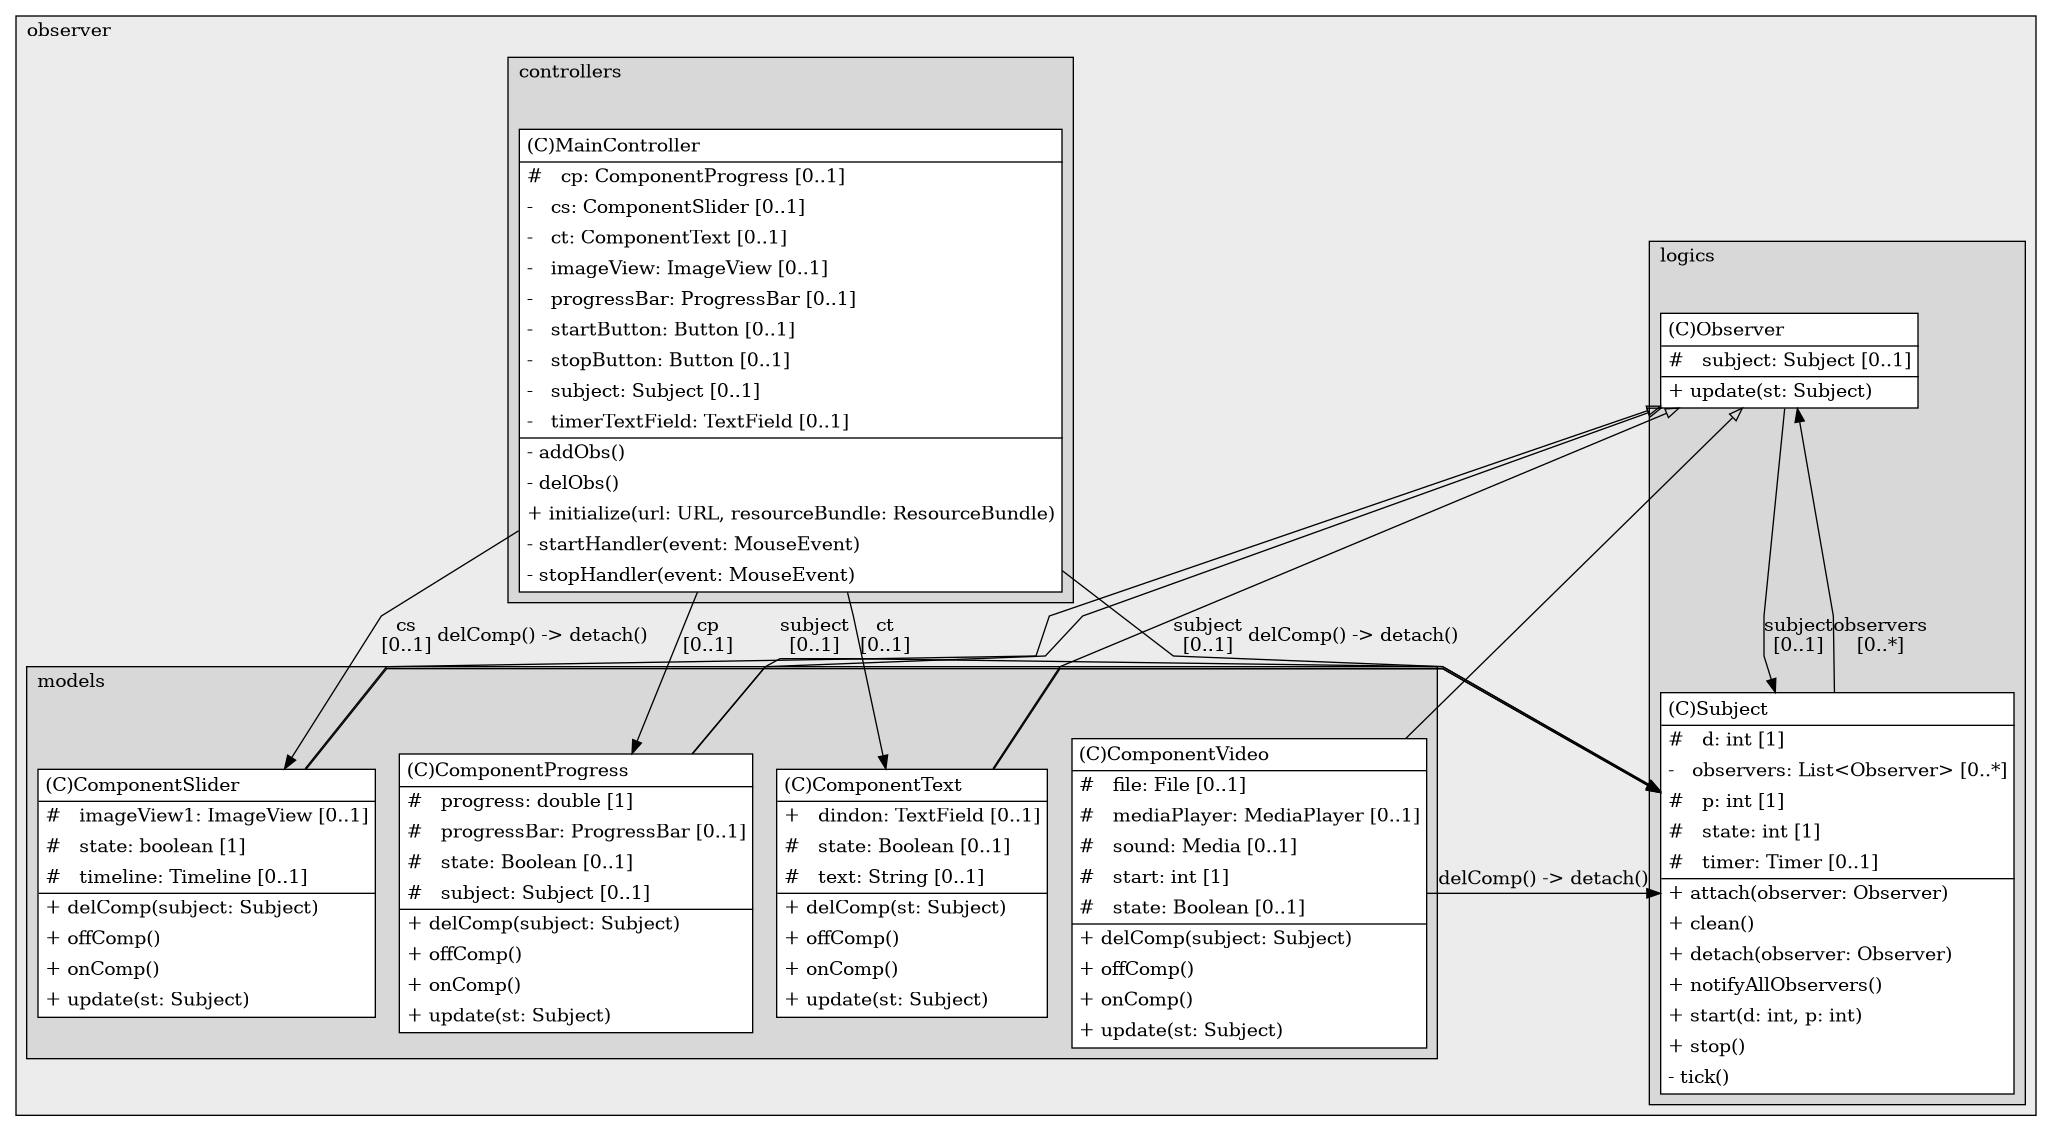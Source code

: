 @startuml

/' diagram meta data start
config=StructureConfiguration;
{
  "projectClassification": {
    "searchMode": "OpenProject", // OpenProject, AllProjects
    "includedProjects": "",
    "pathEndKeywords": "*.impl",
    "isClientPath": "",
    "isClientName": "",
    "isTestPath": "",
    "isTestName": "",
    "isMappingPath": "",
    "isMappingName": "",
    "isDataAccessPath": "",
    "isDataAccessName": "",
    "isDataStructurePath": "",
    "isDataStructureName": "",
    "isInterfaceStructuresPath": "",
    "isInterfaceStructuresName": "",
    "isEntryPointPath": "",
    "isEntryPointName": "",
    "treatFinalFieldsAsMandatory": false
  },
  "graphRestriction": {
    "classPackageExcludeFilter": "",
    "classPackageIncludeFilter": "",
    "classNameExcludeFilter": "",
    "classNameIncludeFilter": "",
    "methodNameExcludeFilter": "",
    "methodNameIncludeFilter": "",
    "removeByInheritance": "", // inheritance/annotation based filtering is done in a second step
    "removeByAnnotation": "",
    "removeByClassPackage": "", // cleanup the graph after inheritance/annotation based filtering is done
    "removeByClassName": "",
    "cutMappings": false,
    "cutEnum": true,
    "cutTests": true,
    "cutClient": true,
    "cutDataAccess": false,
    "cutInterfaceStructures": false,
    "cutDataStructures": false,
    "cutGetterAndSetter": true,
    "cutConstructors": true
  },
  "graphTraversal": {
    "forwardDepth": 6,
    "backwardDepth": 6,
    "classPackageExcludeFilter": "",
    "classPackageIncludeFilter": "",
    "classNameExcludeFilter": "",
    "classNameIncludeFilter": "",
    "methodNameExcludeFilter": "",
    "methodNameIncludeFilter": "",
    "hideMappings": false,
    "hideDataStructures": false,
    "hidePrivateMethods": true,
    "hideInterfaceCalls": true, // indirection: implementation -> interface (is hidden) -> implementation
    "onlyShowApplicationEntryPoints": false, // root node is included
    "useMethodCallsForStructureDiagram": "ForwardOnly" // ForwardOnly, BothDirections, No
  },
  "details": {
    "aggregation": "GroupByClass", // ByClass, GroupByClass, None
    "showClassGenericTypes": true,
    "showMethods": true,
    "showMethodParameterNames": true,
    "showMethodParameterTypes": true,
    "showMethodReturnType": true,
    "showPackageLevels": 2,
    "showDetailedClassStructure": true
  },
  "rootClass": "programmingtechnology.observer.controllers.MainController",
  "extensionCallbackMethod": "" // qualified.class.name#methodName - signature: public static String method(String)
}
diagram meta data end '/



digraph g {
    rankdir="TB"
    splines=polyline
    

'nodes 
subgraph cluster_348607190 { 
   	label=observer
	labeljust=l
	fillcolor="#ececec"
	style=filled
   
   subgraph cluster_2006812991 { 
   	label=controllers
	labeljust=l
	fillcolor="#d8d8d8"
	style=filled
   
   MainController1317092120[
	label=<<TABLE BORDER="1" CELLBORDER="0" CELLPADDING="4" CELLSPACING="0">
<TR><TD ALIGN="LEFT" >(C)MainController</TD></TR>
<HR/>
<TR><TD ALIGN="LEFT" >#   cp: ComponentProgress [0..1]</TD></TR>
<TR><TD ALIGN="LEFT" >-   cs: ComponentSlider [0..1]</TD></TR>
<TR><TD ALIGN="LEFT" >-   ct: ComponentText [0..1]</TD></TR>
<TR><TD ALIGN="LEFT" >-   imageView: ImageView [0..1]</TD></TR>
<TR><TD ALIGN="LEFT" >-   progressBar: ProgressBar [0..1]</TD></TR>
<TR><TD ALIGN="LEFT" >-   startButton: Button [0..1]</TD></TR>
<TR><TD ALIGN="LEFT" >-   stopButton: Button [0..1]</TD></TR>
<TR><TD ALIGN="LEFT" >-   subject: Subject [0..1]</TD></TR>
<TR><TD ALIGN="LEFT" >-   timerTextField: TextField [0..1]</TD></TR>
<HR/>
<TR><TD ALIGN="LEFT" >- addObs()</TD></TR>
<TR><TD ALIGN="LEFT" >- delObs()</TD></TR>
<TR><TD ALIGN="LEFT" >+ initialize(url: URL, resourceBundle: ResourceBundle)</TD></TR>
<TR><TD ALIGN="LEFT" >- startHandler(event: MouseEvent)</TD></TR>
<TR><TD ALIGN="LEFT" >- stopHandler(event: MouseEvent)</TD></TR>
</TABLE>>
	style=filled
	margin=0
	shape=plaintext
	fillcolor="#FFFFFF"
];
} 

subgraph cluster_2053242750 { 
   	label=models
	labeljust=l
	fillcolor="#d8d8d8"
	style=filled
   
   ComponentProgress510763207[
	label=<<TABLE BORDER="1" CELLBORDER="0" CELLPADDING="4" CELLSPACING="0">
<TR><TD ALIGN="LEFT" >(C)ComponentProgress</TD></TR>
<HR/>
<TR><TD ALIGN="LEFT" >#   progress: double [1]</TD></TR>
<TR><TD ALIGN="LEFT" >#   progressBar: ProgressBar [0..1]</TD></TR>
<TR><TD ALIGN="LEFT" >#   state: Boolean [0..1]</TD></TR>
<TR><TD ALIGN="LEFT" >#   subject: Subject [0..1]</TD></TR>
<HR/>
<TR><TD ALIGN="LEFT" >+ delComp(subject: Subject)</TD></TR>
<TR><TD ALIGN="LEFT" >+ offComp()</TD></TR>
<TR><TD ALIGN="LEFT" >+ onComp()</TD></TR>
<TR><TD ALIGN="LEFT" >+ update(st: Subject)</TD></TR>
</TABLE>>
	style=filled
	margin=0
	shape=plaintext
	fillcolor="#FFFFFF"
];

ComponentSlider510763207[
	label=<<TABLE BORDER="1" CELLBORDER="0" CELLPADDING="4" CELLSPACING="0">
<TR><TD ALIGN="LEFT" >(C)ComponentSlider</TD></TR>
<HR/>
<TR><TD ALIGN="LEFT" >#   imageView1: ImageView [0..1]</TD></TR>
<TR><TD ALIGN="LEFT" >#   state: boolean [1]</TD></TR>
<TR><TD ALIGN="LEFT" >#   timeline: Timeline [0..1]</TD></TR>
<HR/>
<TR><TD ALIGN="LEFT" >+ delComp(subject: Subject)</TD></TR>
<TR><TD ALIGN="LEFT" >+ offComp()</TD></TR>
<TR><TD ALIGN="LEFT" >+ onComp()</TD></TR>
<TR><TD ALIGN="LEFT" >+ update(st: Subject)</TD></TR>
</TABLE>>
	style=filled
	margin=0
	shape=plaintext
	fillcolor="#FFFFFF"
];

ComponentText510763207[
	label=<<TABLE BORDER="1" CELLBORDER="0" CELLPADDING="4" CELLSPACING="0">
<TR><TD ALIGN="LEFT" >(C)ComponentText</TD></TR>
<HR/>
<TR><TD ALIGN="LEFT" >+   dindon: TextField [0..1]</TD></TR>
<TR><TD ALIGN="LEFT" >#   state: Boolean [0..1]</TD></TR>
<TR><TD ALIGN="LEFT" >#   text: String [0..1]</TD></TR>
<HR/>
<TR><TD ALIGN="LEFT" >+ delComp(st: Subject)</TD></TR>
<TR><TD ALIGN="LEFT" >+ offComp()</TD></TR>
<TR><TD ALIGN="LEFT" >+ onComp()</TD></TR>
<TR><TD ALIGN="LEFT" >+ update(st: Subject)</TD></TR>
</TABLE>>
	style=filled
	margin=0
	shape=plaintext
	fillcolor="#FFFFFF"
];

ComponentVideo510763207[
	label=<<TABLE BORDER="1" CELLBORDER="0" CELLPADDING="4" CELLSPACING="0">
<TR><TD ALIGN="LEFT" >(C)ComponentVideo</TD></TR>
<HR/>
<TR><TD ALIGN="LEFT" >#   file: File [0..1]</TD></TR>
<TR><TD ALIGN="LEFT" >#   mediaPlayer: MediaPlayer [0..1]</TD></TR>
<TR><TD ALIGN="LEFT" >#   sound: Media [0..1]</TD></TR>
<TR><TD ALIGN="LEFT" >#   start: int [1]</TD></TR>
<TR><TD ALIGN="LEFT" >#   state: Boolean [0..1]</TD></TR>
<HR/>
<TR><TD ALIGN="LEFT" >+ delComp(subject: Subject)</TD></TR>
<TR><TD ALIGN="LEFT" >+ offComp()</TD></TR>
<TR><TD ALIGN="LEFT" >+ onComp()</TD></TR>
<TR><TD ALIGN="LEFT" >+ update(st: Subject)</TD></TR>
</TABLE>>
	style=filled
	margin=0
	shape=plaintext
	fillcolor="#FFFFFF"
];
} 

subgraph cluster_2081778963 { 
   	label=logics
	labeljust=l
	fillcolor="#d8d8d8"
	style=filled
   
   Observer539299420[
	label=<<TABLE BORDER="1" CELLBORDER="0" CELLPADDING="4" CELLSPACING="0">
<TR><TD ALIGN="LEFT" >(C)Observer</TD></TR>
<HR/>
<TR><TD ALIGN="LEFT" >#   subject: Subject [0..1]</TD></TR>
<HR/>
<TR><TD ALIGN="LEFT" >+ update(st: Subject)</TD></TR>
</TABLE>>
	style=filled
	margin=0
	shape=plaintext
	fillcolor="#FFFFFF"
];

Subject539299420[
	label=<<TABLE BORDER="1" CELLBORDER="0" CELLPADDING="4" CELLSPACING="0">
<TR><TD ALIGN="LEFT" >(C)Subject</TD></TR>
<HR/>
<TR><TD ALIGN="LEFT" >#   d: int [1]</TD></TR>
<TR><TD ALIGN="LEFT" >-   observers: List&lt;Observer&gt; [0..*]</TD></TR>
<TR><TD ALIGN="LEFT" >#   p: int [1]</TD></TR>
<TR><TD ALIGN="LEFT" >#   state: int [1]</TD></TR>
<TR><TD ALIGN="LEFT" >#   timer: Timer [0..1]</TD></TR>
<HR/>
<TR><TD ALIGN="LEFT" >+ attach(observer: Observer)</TD></TR>
<TR><TD ALIGN="LEFT" >+ clean()</TD></TR>
<TR><TD ALIGN="LEFT" >+ detach(observer: Observer)</TD></TR>
<TR><TD ALIGN="LEFT" >+ notifyAllObservers()</TD></TR>
<TR><TD ALIGN="LEFT" >+ start(d: int, p: int)</TD></TR>
<TR><TD ALIGN="LEFT" >+ stop()</TD></TR>
<TR><TD ALIGN="LEFT" >- tick()</TD></TR>
</TABLE>>
	style=filled
	margin=0
	shape=plaintext
	fillcolor="#FFFFFF"
];
} 
} 

'edges    
ComponentProgress510763207 -> Subject539299420[label="subject
[0..1]"];
ComponentSlider510763207 -> Subject539299420[label="delComp() -> detach()"];
ComponentText510763207 -> Subject539299420[label="delComp() -> detach()"];
ComponentVideo510763207 -> Subject539299420[label="delComp() -> detach()"];
MainController1317092120 -> ComponentProgress510763207[label="cp
[0..1]"];
MainController1317092120 -> ComponentSlider510763207[label="cs
[0..1]"];
MainController1317092120 -> ComponentText510763207[label="ct
[0..1]"];
MainController1317092120 -> Subject539299420[label="subject
[0..1]"];
Observer539299420 -> ComponentProgress510763207[arrowhead=none, arrowtail=empty, dir=both];
Observer539299420 -> ComponentSlider510763207[arrowhead=none, arrowtail=empty, dir=both];
Observer539299420 -> ComponentText510763207[arrowhead=none, arrowtail=empty, dir=both];
Observer539299420 -> ComponentVideo510763207[arrowhead=none, arrowtail=empty, dir=both];
Observer539299420 -> Subject539299420[label="subject
[0..1]"];
Subject539299420 -> Observer539299420[label="observers
[0..*]"];
    
}
@enduml